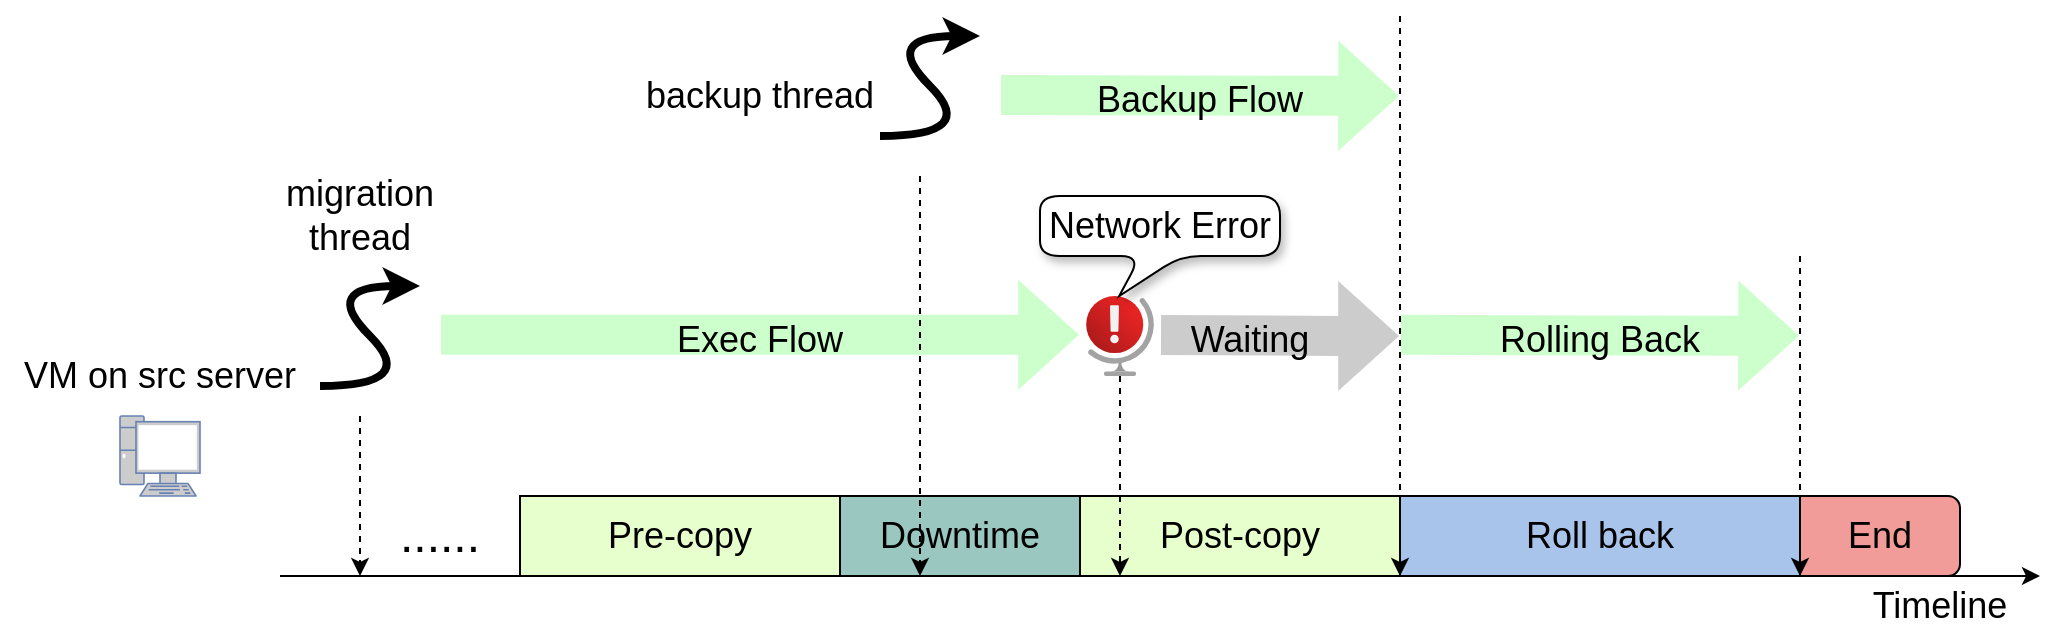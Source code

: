 <mxfile version="20.2.7" type="github"><diagram id="xbdcwXHPQUHZUbyYT70E" name="第 1 页"><mxGraphModel dx="1224" dy="672" grid="1" gridSize="10" guides="1" tooltips="1" connect="1" arrows="1" fold="1" page="1" pageScale="1" pageWidth="827" pageHeight="1169" math="0" shadow="0"><root><mxCell id="0"/><mxCell id="1" parent="0"/><mxCell id="7TQnCxTbO33pNNRYlMxs-25" value="" style="rounded=1;whiteSpace=wrap;html=1;fontSize=18;fillColor=#F19C99;" vertex="1" parent="1"><mxGeometry x="1040" y="280" width="120" height="40" as="geometry"/></mxCell><mxCell id="7TQnCxTbO33pNNRYlMxs-26" value="&lt;font style=&quot;font-size: 18px;&quot;&gt;End&lt;/font&gt;" style="text;html=1;strokeColor=none;fillColor=none;align=center;verticalAlign=middle;whiteSpace=wrap;rounded=0;" vertex="1" parent="1"><mxGeometry x="1090" y="285" width="60" height="30" as="geometry"/></mxCell><mxCell id="7TQnCxTbO33pNNRYlMxs-23" value="Roll back" style="rounded=0;whiteSpace=wrap;html=1;fontSize=18;fillColor=#A9C4EB;" vertex="1" parent="1"><mxGeometry x="880" y="280" width="200" height="40" as="geometry"/></mxCell><mxCell id="_aCOL6AofIa1MBWSSgmZ-6" value="" style="endArrow=classic;html=1;rounded=0;fontSize=18;" parent="1" edge="1"><mxGeometry width="50" height="50" relative="1" as="geometry"><mxPoint x="320" y="320" as="sourcePoint"/><mxPoint x="1200" y="320" as="targetPoint"/></mxGeometry></mxCell><mxCell id="_aCOL6AofIa1MBWSSgmZ-8" value="Downtime" style="rounded=0;whiteSpace=wrap;html=1;fontSize=18;fillColor=#9AC7BF;" parent="1" vertex="1"><mxGeometry x="600" y="280" width="120" height="40" as="geometry"/></mxCell><mxCell id="_aCOL6AofIa1MBWSSgmZ-9" value="Post-copy" style="rounded=0;whiteSpace=wrap;html=1;fontSize=18;fillColor=#E6FFCC;" parent="1" vertex="1"><mxGeometry x="720" y="280" width="160" height="40" as="geometry"/></mxCell><mxCell id="_aCOL6AofIa1MBWSSgmZ-12" value="Timeline" style="text;html=1;strokeColor=none;fillColor=none;align=center;verticalAlign=middle;whiteSpace=wrap;rounded=0;fontSize=18;" parent="1" vertex="1"><mxGeometry x="1100" y="320" width="100" height="30" as="geometry"/></mxCell><mxCell id="_aCOL6AofIa1MBWSSgmZ-13" value="" style="fontColor=#0066CC;verticalAlign=top;verticalLabelPosition=bottom;labelPosition=center;align=center;html=1;outlineConnect=0;fillColor=#CCCCCC;strokeColor=#6881B3;gradientColor=none;gradientDirection=north;strokeWidth=2;shape=mxgraph.networks.pc;fontSize=18;" parent="1" vertex="1"><mxGeometry x="240" y="240" width="40" height="40" as="geometry"/></mxCell><mxCell id="_aCOL6AofIa1MBWSSgmZ-16" value="VM on src server" style="text;html=1;strokeColor=none;fillColor=none;align=center;verticalAlign=middle;whiteSpace=wrap;rounded=0;fontSize=18;" parent="1" vertex="1"><mxGeometry x="180" y="200" width="160" height="40" as="geometry"/></mxCell><mxCell id="XhVZfR67R8h_jW9CrwFd-3" value="" style="shape=flexArrow;endArrow=classic;html=1;rounded=0;fillColor=#CCFFCC;strokeColor=none;startArrow=none;width=20;endWidth=34.118;endSize=9.8;" parent="1" edge="1"><mxGeometry width="50" height="50" relative="1" as="geometry"><mxPoint x="400" y="199.41" as="sourcePoint"/><mxPoint x="720" y="199.41" as="targetPoint"/><Array as="points"><mxPoint x="700" y="199.41"/></Array></mxGeometry></mxCell><mxCell id="XhVZfR67R8h_jW9CrwFd-5" value="&lt;font style=&quot;font-size: 24px;&quot;&gt;......&lt;/font&gt;" style="text;html=1;strokeColor=none;fillColor=none;align=center;verticalAlign=middle;whiteSpace=wrap;rounded=0;" parent="1" vertex="1"><mxGeometry x="520" y="280" width="80" height="40" as="geometry"/></mxCell><mxCell id="XhVZfR67R8h_jW9CrwFd-6" value="" style="html=1;points=[];align=center;image;fontSize=12;image=img/lib/azure2/general/Globe_Error.svg;" parent="1" vertex="1"><mxGeometry x="720" y="180" width="40" height="40" as="geometry"/></mxCell><mxCell id="XhVZfR67R8h_jW9CrwFd-7" value="" style="endArrow=classic;html=1;rounded=0;fontSize=24;fillColor=#CCFFCC;dashed=1;" parent="1" edge="1"><mxGeometry width="50" height="50" relative="1" as="geometry"><mxPoint x="740" y="220" as="sourcePoint"/><mxPoint x="740" y="320" as="targetPoint"/></mxGeometry></mxCell><mxCell id="XhVZfR67R8h_jW9CrwFd-19" value="Network Error" style="shape=callout;whiteSpace=wrap;html=1;perimeter=calloutPerimeter;fontSize=18;size=20;position=0.42;base=20;position2=0.33;rounded=1;shadow=1;" parent="1" vertex="1"><mxGeometry x="700" y="130" width="120" height="50" as="geometry"/></mxCell><mxCell id="7TQnCxTbO33pNNRYlMxs-1" value="" style="curved=1;endArrow=classic;html=1;rounded=0;strokeWidth=4;" edge="1" parent="1"><mxGeometry width="50" height="50" relative="1" as="geometry"><mxPoint x="340" y="225" as="sourcePoint"/><mxPoint x="390" y="175" as="targetPoint"/><Array as="points"><mxPoint x="390" y="225"/><mxPoint x="340" y="175"/></Array></mxGeometry></mxCell><mxCell id="7TQnCxTbO33pNNRYlMxs-3" value="" style="curved=1;endArrow=classic;html=1;rounded=0;strokeWidth=4;" edge="1" parent="1"><mxGeometry width="50" height="50" relative="1" as="geometry"><mxPoint x="620" y="100" as="sourcePoint"/><mxPoint x="670" y="50" as="targetPoint"/><Array as="points"><mxPoint x="670" y="100"/><mxPoint x="620" y="50"/></Array></mxGeometry></mxCell><mxCell id="7TQnCxTbO33pNNRYlMxs-4" value="&lt;font style=&quot;font-size: 18px;&quot;&gt;migration thread&lt;/font&gt;" style="text;html=1;strokeColor=none;fillColor=none;align=center;verticalAlign=middle;whiteSpace=wrap;rounded=0;" vertex="1" parent="1"><mxGeometry x="300" y="120" width="120" height="40" as="geometry"/></mxCell><mxCell id="7TQnCxTbO33pNNRYlMxs-9" value="Pre-copy" style="rounded=0;whiteSpace=wrap;html=1;fontSize=18;fillColor=#E6FFCC;" vertex="1" parent="1"><mxGeometry x="440" y="280" width="160" height="40" as="geometry"/></mxCell><mxCell id="7TQnCxTbO33pNNRYlMxs-11" value="" style="endArrow=classic;html=1;rounded=0;fontSize=18;strokeWidth=1;dashed=1;" edge="1" parent="1"><mxGeometry width="50" height="50" relative="1" as="geometry"><mxPoint x="360" y="240" as="sourcePoint"/><mxPoint x="360" y="320" as="targetPoint"/></mxGeometry></mxCell><mxCell id="XhVZfR67R8h_jW9CrwFd-8" value="&lt;font style=&quot;font-size: 18px;&quot;&gt;Exec Flow&lt;/font&gt;" style="text;html=1;strokeColor=none;fillColor=none;align=center;verticalAlign=middle;whiteSpace=wrap;rounded=0;fontSize=24;" parent="1" vertex="1"><mxGeometry x="480" y="180" width="160" height="40" as="geometry"/></mxCell><mxCell id="7TQnCxTbO33pNNRYlMxs-12" value="" style="endArrow=classic;html=1;rounded=0;fontSize=24;fillColor=#CCFFCC;dashed=1;" edge="1" parent="1"><mxGeometry width="50" height="50" relative="1" as="geometry"><mxPoint x="640" y="120" as="sourcePoint"/><mxPoint x="640" y="320" as="targetPoint"/></mxGeometry></mxCell><mxCell id="7TQnCxTbO33pNNRYlMxs-13" value="&lt;font style=&quot;font-size: 18px;&quot;&gt;backup thread&lt;/font&gt;" style="text;html=1;strokeColor=none;fillColor=none;align=center;verticalAlign=middle;whiteSpace=wrap;rounded=0;" vertex="1" parent="1"><mxGeometry x="500" y="60" width="120" height="40" as="geometry"/></mxCell><mxCell id="7TQnCxTbO33pNNRYlMxs-14" value="" style="shape=flexArrow;endArrow=classic;html=1;rounded=0;fillColor=#CCFFCC;strokeColor=none;startArrow=none;width=20;endWidth=34.118;endSize=9.8;" edge="1" parent="1"><mxGeometry width="50" height="50" relative="1" as="geometry"><mxPoint x="680" y="79.5" as="sourcePoint"/><mxPoint x="880" y="80" as="targetPoint"/><Array as="points"/></mxGeometry></mxCell><mxCell id="7TQnCxTbO33pNNRYlMxs-16" value="" style="shape=flexArrow;endArrow=classic;html=1;rounded=0;fillColor=#CCCCCC;strokeColor=none;startArrow=none;width=20;endWidth=34.118;endSize=9.8;" edge="1" parent="1"><mxGeometry width="50" height="50" relative="1" as="geometry"><mxPoint x="760" y="199.5" as="sourcePoint"/><mxPoint x="880" y="200" as="targetPoint"/><Array as="points"><mxPoint x="850" y="200"/></Array></mxGeometry></mxCell><mxCell id="7TQnCxTbO33pNNRYlMxs-17" value="&lt;font style=&quot;font-size: 18px;&quot;&gt;Backup Flow&lt;/font&gt;" style="text;html=1;strokeColor=none;fillColor=none;align=center;verticalAlign=middle;whiteSpace=wrap;rounded=0;fontSize=24;" vertex="1" parent="1"><mxGeometry x="700" y="60" width="160" height="40" as="geometry"/></mxCell><mxCell id="7TQnCxTbO33pNNRYlMxs-19" value="&lt;font style=&quot;font-size: 18px;&quot;&gt;Waiting&lt;/font&gt;" style="text;html=1;strokeColor=none;fillColor=none;align=center;verticalAlign=middle;whiteSpace=wrap;rounded=0;fontSize=24;" vertex="1" parent="1"><mxGeometry x="760" y="180" width="90" height="40" as="geometry"/></mxCell><mxCell id="7TQnCxTbO33pNNRYlMxs-20" value="" style="endArrow=classic;html=1;rounded=0;dashed=1;fontSize=18;strokeWidth=1;fillColor=#CCCCCC;entryX=1;entryY=1;entryDx=0;entryDy=0;" edge="1" parent="1" target="_aCOL6AofIa1MBWSSgmZ-9"><mxGeometry width="50" height="50" relative="1" as="geometry"><mxPoint x="880" y="40" as="sourcePoint"/><mxPoint x="930" y="30" as="targetPoint"/></mxGeometry></mxCell><mxCell id="7TQnCxTbO33pNNRYlMxs-21" value="" style="shape=flexArrow;endArrow=classic;html=1;rounded=0;fillColor=#CCFFCC;strokeColor=none;startArrow=none;width=20;endWidth=34.118;endSize=9.8;" edge="1" parent="1"><mxGeometry width="50" height="50" relative="1" as="geometry"><mxPoint x="880" y="199.41" as="sourcePoint"/><mxPoint x="1080" y="199.91" as="targetPoint"/><Array as="points"/></mxGeometry></mxCell><mxCell id="7TQnCxTbO33pNNRYlMxs-22" value="&lt;font style=&quot;font-size: 18px;&quot;&gt;Rolling Back&lt;/font&gt;" style="text;html=1;strokeColor=none;fillColor=none;align=center;verticalAlign=middle;whiteSpace=wrap;rounded=0;fontSize=24;" vertex="1" parent="1"><mxGeometry x="900" y="180" width="160" height="40" as="geometry"/></mxCell><mxCell id="7TQnCxTbO33pNNRYlMxs-24" value="" style="endArrow=classic;html=1;rounded=0;dashed=1;fontSize=18;strokeWidth=1;fillColor=#CCCCCC;entryX=1;entryY=1;entryDx=0;entryDy=0;" edge="1" parent="1"><mxGeometry width="50" height="50" relative="1" as="geometry"><mxPoint x="1080" y="160" as="sourcePoint"/><mxPoint x="1080" y="320" as="targetPoint"/></mxGeometry></mxCell><mxCell id="7TQnCxTbO33pNNRYlMxs-27" value="&lt;font style=&quot;font-size: 24px;&quot;&gt;......&lt;/font&gt;" style="text;html=1;strokeColor=none;fillColor=none;align=center;verticalAlign=middle;whiteSpace=wrap;rounded=0;fontSize=18;" vertex="1" parent="1"><mxGeometry x="360" y="280" width="80" height="39" as="geometry"/></mxCell></root></mxGraphModel></diagram></mxfile>